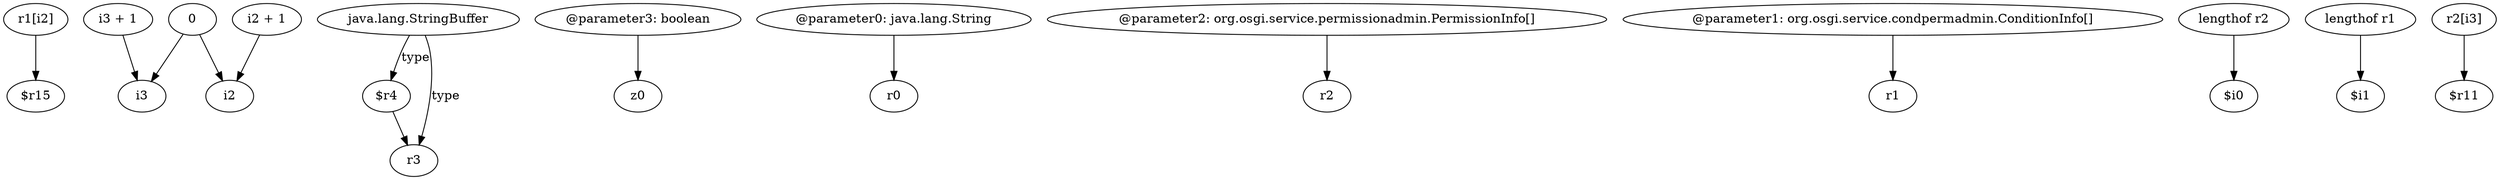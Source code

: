 digraph g {
0[label="r1[i2]"]
1[label="$r15"]
0->1[label=""]
2[label="i3 + 1"]
3[label="i3"]
2->3[label=""]
4[label="$r4"]
5[label="r3"]
4->5[label=""]
6[label="@parameter3: boolean"]
7[label="z0"]
6->7[label=""]
8[label="@parameter0: java.lang.String"]
9[label="r0"]
8->9[label=""]
10[label="@parameter2: org.osgi.service.permissionadmin.PermissionInfo[]"]
11[label="r2"]
10->11[label=""]
12[label="i2 + 1"]
13[label="i2"]
12->13[label=""]
14[label="java.lang.StringBuffer"]
14->5[label="type"]
15[label="0"]
15->3[label=""]
16[label="@parameter1: org.osgi.service.condpermadmin.ConditionInfo[]"]
17[label="r1"]
16->17[label=""]
15->13[label=""]
14->4[label="type"]
18[label="lengthof r2"]
19[label="$i0"]
18->19[label=""]
20[label="lengthof r1"]
21[label="$i1"]
20->21[label=""]
22[label="r2[i3]"]
23[label="$r11"]
22->23[label=""]
}